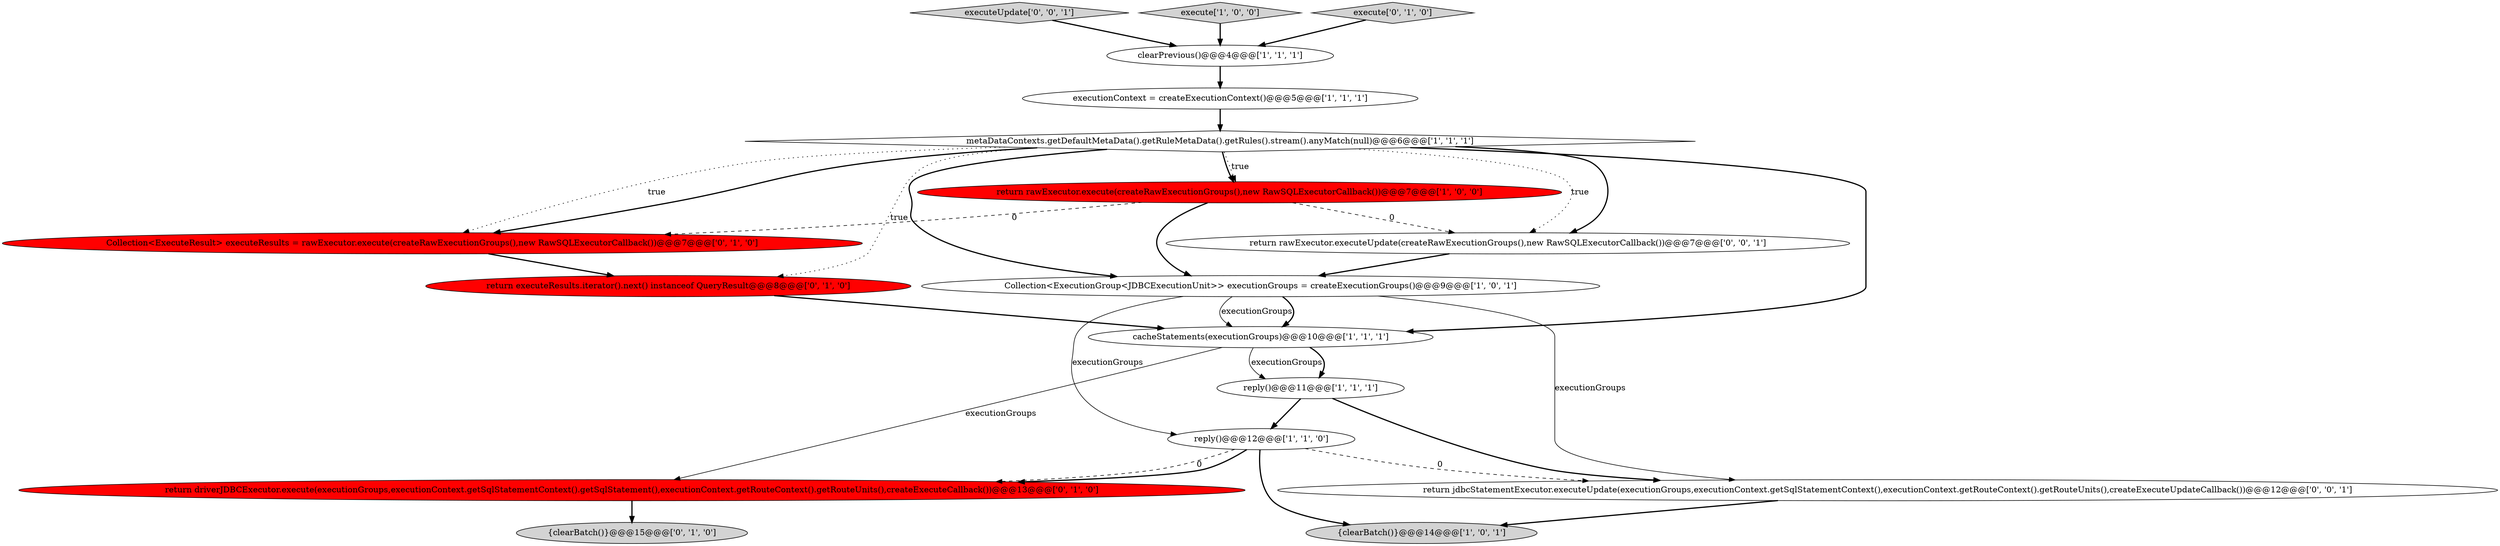 digraph {
5 [style = filled, label = "reply()@@@12@@@['1', '1', '0']", fillcolor = white, shape = ellipse image = "AAA0AAABBB1BBB"];
7 [style = filled, label = "return rawExecutor.execute(createRawExecutionGroups(),new RawSQLExecutorCallback())@@@7@@@['1', '0', '0']", fillcolor = red, shape = ellipse image = "AAA1AAABBB1BBB"];
15 [style = filled, label = "return rawExecutor.executeUpdate(createRawExecutionGroups(),new RawSQLExecutorCallback())@@@7@@@['0', '0', '1']", fillcolor = white, shape = ellipse image = "AAA0AAABBB3BBB"];
16 [style = filled, label = "executeUpdate['0', '0', '1']", fillcolor = lightgray, shape = diamond image = "AAA0AAABBB3BBB"];
17 [style = filled, label = "return jdbcStatementExecutor.executeUpdate(executionGroups,executionContext.getSqlStatementContext(),executionContext.getRouteContext().getRouteUnits(),createExecuteUpdateCallback())@@@12@@@['0', '0', '1']", fillcolor = white, shape = ellipse image = "AAA0AAABBB3BBB"];
2 [style = filled, label = "Collection<ExecutionGroup<JDBCExecutionUnit>> executionGroups = createExecutionGroups()@@@9@@@['1', '0', '1']", fillcolor = white, shape = ellipse image = "AAA0AAABBB1BBB"];
1 [style = filled, label = "reply()@@@11@@@['1', '1', '1']", fillcolor = white, shape = ellipse image = "AAA0AAABBB1BBB"];
6 [style = filled, label = "executionContext = createExecutionContext()@@@5@@@['1', '1', '1']", fillcolor = white, shape = ellipse image = "AAA0AAABBB1BBB"];
10 [style = filled, label = "{clearBatch()}@@@15@@@['0', '1', '0']", fillcolor = lightgray, shape = ellipse image = "AAA0AAABBB2BBB"];
4 [style = filled, label = "execute['1', '0', '0']", fillcolor = lightgray, shape = diamond image = "AAA0AAABBB1BBB"];
9 [style = filled, label = "{clearBatch()}@@@14@@@['1', '0', '1']", fillcolor = lightgray, shape = ellipse image = "AAA0AAABBB1BBB"];
3 [style = filled, label = "metaDataContexts.getDefaultMetaData().getRuleMetaData().getRules().stream().anyMatch(null)@@@6@@@['1', '1', '1']", fillcolor = white, shape = diamond image = "AAA0AAABBB1BBB"];
13 [style = filled, label = "return driverJDBCExecutor.execute(executionGroups,executionContext.getSqlStatementContext().getSqlStatement(),executionContext.getRouteContext().getRouteUnits(),createExecuteCallback())@@@13@@@['0', '1', '0']", fillcolor = red, shape = ellipse image = "AAA1AAABBB2BBB"];
12 [style = filled, label = "execute['0', '1', '0']", fillcolor = lightgray, shape = diamond image = "AAA0AAABBB2BBB"];
11 [style = filled, label = "Collection<ExecuteResult> executeResults = rawExecutor.execute(createRawExecutionGroups(),new RawSQLExecutorCallback())@@@7@@@['0', '1', '0']", fillcolor = red, shape = ellipse image = "AAA1AAABBB2BBB"];
0 [style = filled, label = "clearPrevious()@@@4@@@['1', '1', '1']", fillcolor = white, shape = ellipse image = "AAA0AAABBB1BBB"];
8 [style = filled, label = "cacheStatements(executionGroups)@@@10@@@['1', '1', '1']", fillcolor = white, shape = ellipse image = "AAA0AAABBB1BBB"];
14 [style = filled, label = "return executeResults.iterator().next() instanceof QueryResult@@@8@@@['0', '1', '0']", fillcolor = red, shape = ellipse image = "AAA1AAABBB2BBB"];
1->5 [style = bold, label=""];
3->11 [style = dotted, label="true"];
13->10 [style = bold, label=""];
6->3 [style = bold, label=""];
5->13 [style = dashed, label="0"];
15->2 [style = bold, label=""];
16->0 [style = bold, label=""];
3->7 [style = dotted, label="true"];
8->1 [style = solid, label="executionGroups"];
5->9 [style = bold, label=""];
11->14 [style = bold, label=""];
0->6 [style = bold, label=""];
17->9 [style = bold, label=""];
3->11 [style = bold, label=""];
7->11 [style = dashed, label="0"];
2->5 [style = solid, label="executionGroups"];
3->15 [style = bold, label=""];
2->17 [style = solid, label="executionGroups"];
12->0 [style = bold, label=""];
8->13 [style = solid, label="executionGroups"];
3->14 [style = dotted, label="true"];
4->0 [style = bold, label=""];
1->17 [style = bold, label=""];
8->1 [style = bold, label=""];
5->17 [style = dashed, label="0"];
3->2 [style = bold, label=""];
3->7 [style = bold, label=""];
7->2 [style = bold, label=""];
3->8 [style = bold, label=""];
5->13 [style = bold, label=""];
3->15 [style = dotted, label="true"];
7->15 [style = dashed, label="0"];
14->8 [style = bold, label=""];
2->8 [style = solid, label="executionGroups"];
2->8 [style = bold, label=""];
}
